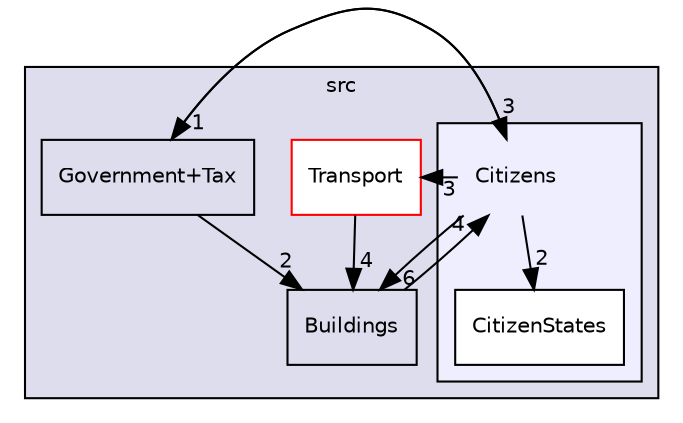 digraph "src/Citizens" {
  compound=true
  node [ fontsize="10", fontname="Helvetica"];
  edge [ labelfontsize="10", labelfontname="Helvetica"];
  subgraph clusterdir_68267d1309a1af8e8297ef4c3efbcdba {
    graph [ bgcolor="#ddddee", pencolor="black", label="src" fontname="Helvetica", fontsize="10", URL="dir_68267d1309a1af8e8297ef4c3efbcdba.html"]
  dir_72e3e6afd7dac6edbd74222a41943123 [shape=box label="Buildings" URL="dir_72e3e6afd7dac6edbd74222a41943123.html"];
  dir_a424be9c04c54fb66361ff8db17b7a64 [shape=box label="Transport" fillcolor="white" style="filled" color="red" URL="dir_a424be9c04c54fb66361ff8db17b7a64.html"];
  dir_d8bd213551b1cdf5fbc485b578c9f921 [shape=box label="Government+Tax" URL="dir_d8bd213551b1cdf5fbc485b578c9f921.html"];
  subgraph clusterdir_b3280085a459050633bb0b3bfa44e340 {
    graph [ bgcolor="#eeeeff", pencolor="black", label="" URL="dir_b3280085a459050633bb0b3bfa44e340.html"];
    dir_b3280085a459050633bb0b3bfa44e340 [shape=plaintext label="Citizens"];
  dir_35b9c56cf4de795930cdeb00aeead487 [shape=box label="CitizenStates" fillcolor="white" style="filled" URL="dir_35b9c56cf4de795930cdeb00aeead487.html"];
  }
  }
  dir_a424be9c04c54fb66361ff8db17b7a64->dir_72e3e6afd7dac6edbd74222a41943123 [headlabel="4", labeldistance=1.5 headhref="dir_000225_000221.html"];
  dir_b3280085a459050633bb0b3bfa44e340->dir_35b9c56cf4de795930cdeb00aeead487 [headlabel="2", labeldistance=1.5 headhref="dir_000222_000223.html"];
  dir_b3280085a459050633bb0b3bfa44e340->dir_72e3e6afd7dac6edbd74222a41943123 [headlabel="6", labeldistance=1.5 headhref="dir_000222_000221.html"];
  dir_b3280085a459050633bb0b3bfa44e340->dir_a424be9c04c54fb66361ff8db17b7a64 [headlabel="3", labeldistance=1.5 headhref="dir_000222_000225.html"];
  dir_b3280085a459050633bb0b3bfa44e340->dir_d8bd213551b1cdf5fbc485b578c9f921 [headlabel="1", labeldistance=1.5 headhref="dir_000222_000224.html"];
  dir_d8bd213551b1cdf5fbc485b578c9f921->dir_72e3e6afd7dac6edbd74222a41943123 [headlabel="2", labeldistance=1.5 headhref="dir_000224_000221.html"];
  dir_d8bd213551b1cdf5fbc485b578c9f921->dir_b3280085a459050633bb0b3bfa44e340 [headlabel="3", labeldistance=1.5 headhref="dir_000224_000222.html"];
  dir_72e3e6afd7dac6edbd74222a41943123->dir_b3280085a459050633bb0b3bfa44e340 [headlabel="4", labeldistance=1.5 headhref="dir_000221_000222.html"];
}
